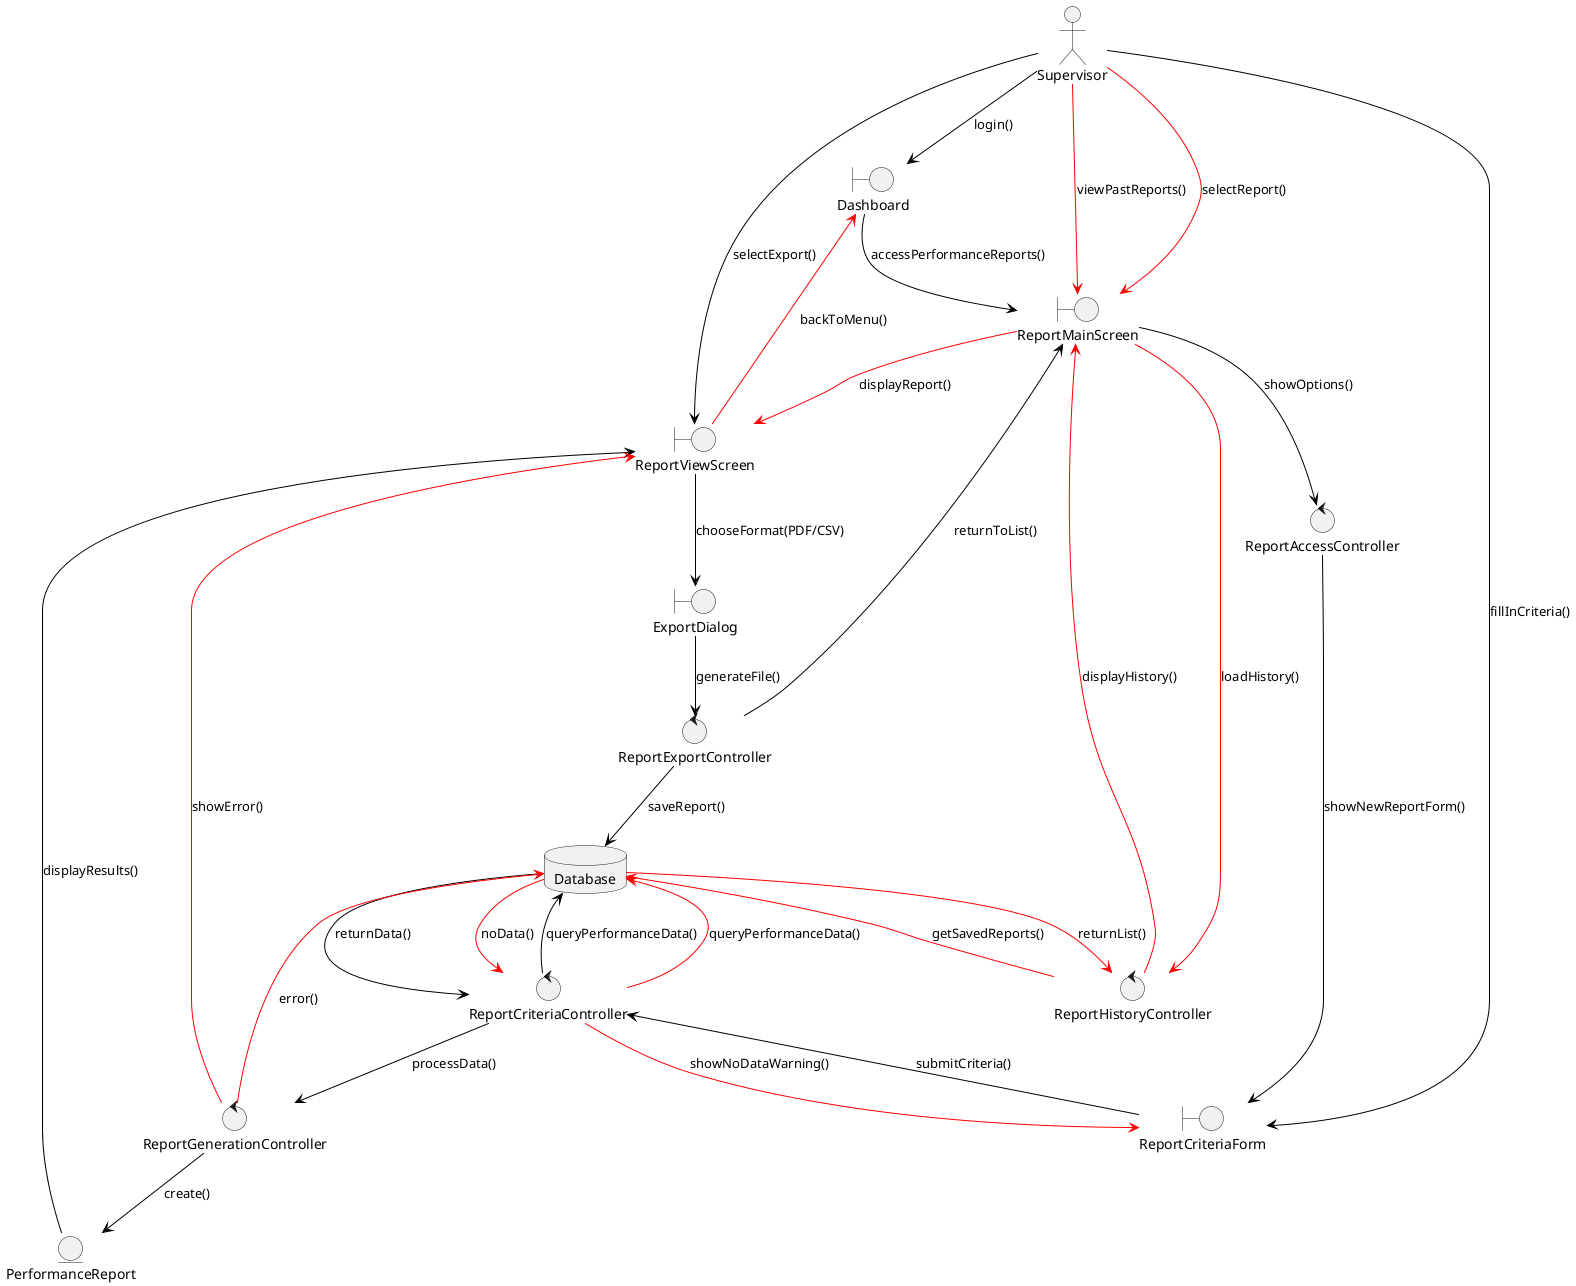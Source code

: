 @startuml
top to bottom direction
skinparam ArrowColor Black

actor Supervisor

boundary Dashboard
boundary ReportMainScreen
boundary ReportCriteriaForm
boundary ReportViewScreen
boundary ExportDialog

control ReportAccessController
control ReportCriteriaController
control ReportGenerationController
control ReportExportController
control ReportHistoryController

entity PerformanceReport
database Database

' Βασική Ροή – Δημιουργία νέας αναφοράς
Supervisor --> Dashboard : login()
Dashboard --> ReportMainScreen : accessPerformanceReports()
ReportMainScreen --> ReportAccessController : showOptions()
ReportAccessController --> ReportCriteriaForm : showNewReportForm()

Supervisor --> ReportCriteriaForm : fillInCriteria()
ReportCriteriaForm --> ReportCriteriaController : submitCriteria()
ReportCriteriaController --> Database : queryPerformanceData()
Database --> ReportCriteriaController : returnData()
ReportCriteriaController --> ReportGenerationController : processData()
ReportGenerationController --> PerformanceReport : create()
PerformanceReport --> ReportViewScreen : displayResults()

Supervisor --> ReportViewScreen : selectExport()
ReportViewScreen --> ExportDialog : chooseFormat(PDF/CSV)
ExportDialog --> ReportExportController : generateFile()
ReportExportController --> Database : saveReport()
ReportExportController --> ReportMainScreen : returnToList()

' Εναλλακτική Ροή 1 – Δεν υπάρχουν δεδομένα
skinparam ArrowColor Red
ReportCriteriaController --> Database : queryPerformanceData()
Database --> ReportCriteriaController : noData()
ReportCriteriaController --> ReportCriteriaForm : showNoDataWarning()

' Εναλλακτική Ροή 2 – Σφάλμα δημιουργίας αναφοράς
ReportGenerationController --> Database : error()
ReportGenerationController --> ReportViewScreen : showError()

' Εναλλακτική Ροή 3 – Προβολή προηγούμενων αναφορών
Supervisor --> ReportMainScreen : viewPastReports()
ReportMainScreen --> ReportHistoryController : loadHistory()
ReportHistoryController --> Database : getSavedReports()
Database --> ReportHistoryController : returnList()
ReportHistoryController --> ReportMainScreen : displayHistory()
Supervisor --> ReportMainScreen : selectReport()
ReportMainScreen --> ReportViewScreen : displayReport()

' Εναλλακτική Ροή 4 – Επιστροφή στο dashboard
ReportViewScreen --> Dashboard : backToMenu()

@enduml
